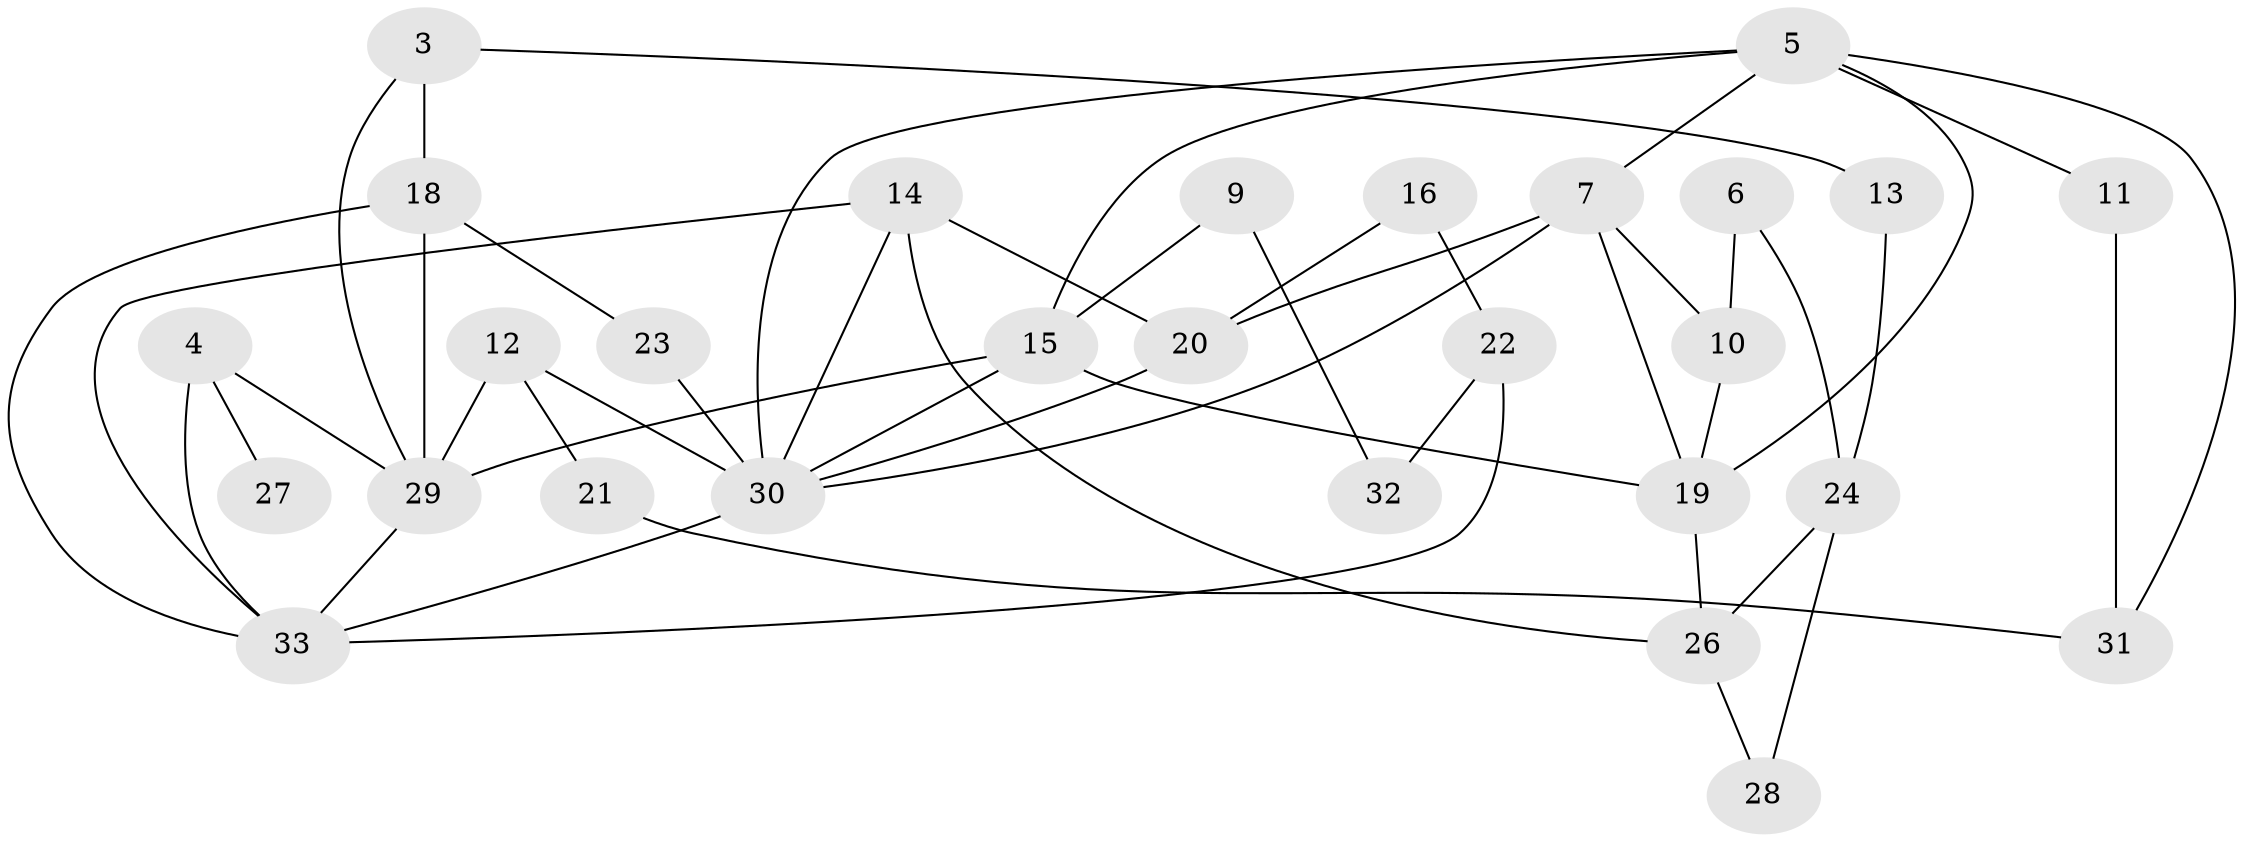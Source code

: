 // original degree distribution, {2: 0.2153846153846154, 0: 0.07692307692307693, 4: 0.18461538461538463, 3: 0.3076923076923077, 1: 0.15384615384615385, 7: 0.015384615384615385, 6: 0.03076923076923077, 5: 0.015384615384615385}
// Generated by graph-tools (version 1.1) at 2025/35/03/04/25 23:35:55]
// undirected, 28 vertices, 49 edges
graph export_dot {
  node [color=gray90,style=filled];
  3;
  4;
  5;
  6;
  7;
  9;
  10;
  11;
  12;
  13;
  14;
  15;
  16;
  18;
  19;
  20;
  21;
  22;
  23;
  24;
  26;
  27;
  28;
  29;
  30;
  31;
  32;
  33;
  3 -- 13 [weight=1.0];
  3 -- 18 [weight=1.0];
  3 -- 29 [weight=1.0];
  4 -- 27 [weight=1.0];
  4 -- 29 [weight=2.0];
  4 -- 33 [weight=1.0];
  5 -- 7 [weight=1.0];
  5 -- 11 [weight=1.0];
  5 -- 15 [weight=1.0];
  5 -- 19 [weight=1.0];
  5 -- 30 [weight=1.0];
  5 -- 31 [weight=1.0];
  6 -- 10 [weight=1.0];
  6 -- 24 [weight=1.0];
  7 -- 10 [weight=1.0];
  7 -- 19 [weight=1.0];
  7 -- 20 [weight=1.0];
  7 -- 30 [weight=1.0];
  9 -- 15 [weight=1.0];
  9 -- 32 [weight=1.0];
  10 -- 19 [weight=1.0];
  11 -- 31 [weight=1.0];
  12 -- 21 [weight=1.0];
  12 -- 29 [weight=2.0];
  12 -- 30 [weight=1.0];
  13 -- 24 [weight=1.0];
  14 -- 20 [weight=1.0];
  14 -- 26 [weight=1.0];
  14 -- 30 [weight=1.0];
  14 -- 33 [weight=1.0];
  15 -- 19 [weight=1.0];
  15 -- 29 [weight=1.0];
  15 -- 30 [weight=1.0];
  16 -- 20 [weight=1.0];
  16 -- 22 [weight=1.0];
  18 -- 23 [weight=1.0];
  18 -- 29 [weight=1.0];
  18 -- 33 [weight=1.0];
  19 -- 26 [weight=1.0];
  20 -- 30 [weight=1.0];
  21 -- 31 [weight=1.0];
  22 -- 32 [weight=2.0];
  22 -- 33 [weight=1.0];
  23 -- 30 [weight=2.0];
  24 -- 26 [weight=1.0];
  24 -- 28 [weight=1.0];
  26 -- 28 [weight=1.0];
  29 -- 33 [weight=1.0];
  30 -- 33 [weight=1.0];
}
